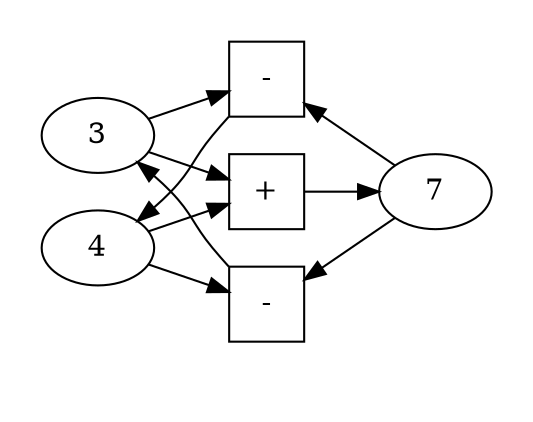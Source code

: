digraph "bidirectional-addition" {
    graph [rankdir=LR];
    subgraph cluster_0 {
        graph [style=invis
              ,rank=min
              ,ordering=out];
        a [label=3];
        b [label=4];
    }
    subgraph cluster_1 {
        graph [style=invis
              ,rank=same
              ,ordering=out];
        min1 [label="-",shape=square];
        plus [label="+",shape=square];
        min2 [label="-",shape=square];
    }
    subgraph cluster_2 {
        graph [style=invis
              ,rank=max];
        c [label=7];
    }
    a -> plus [weight=50];
    a -> min1 [weight=50];
    b -> plus [weight=50];
    b -> min2 [weight=50];
    c -> min1;
    c -> min2;
    min1 -> b [weight=50];
    min2 -> a [weight=50];
    plus -> c [weight=50];
    a -> c [style=invis
           ,weight=0
           ,minlen=2];
    b -> c [style=invis
           ,weight=0
           ,minlen=2];
}